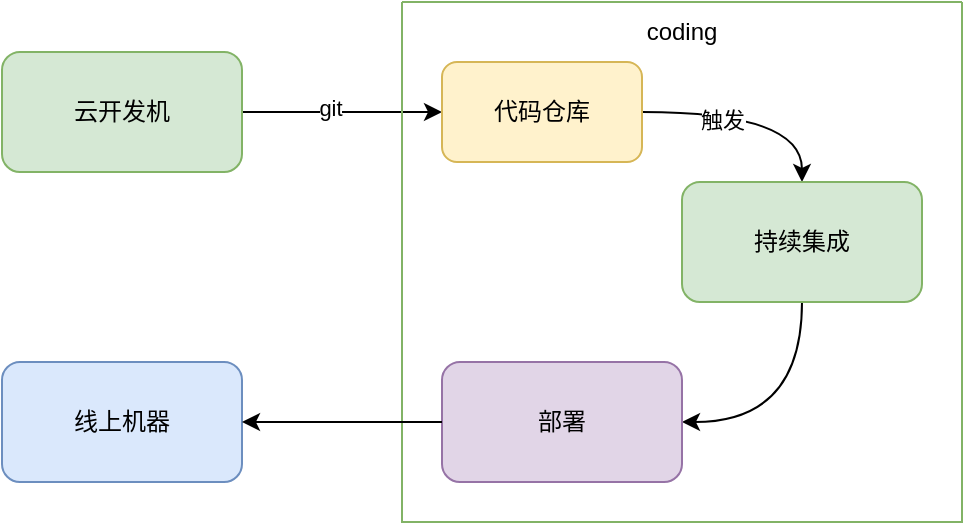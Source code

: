 <mxfile version="24.7.7">
  <diagram name="第 1 页" id="0SqWjQKYd_zknN7Euad0">
    <mxGraphModel dx="954" dy="605" grid="1" gridSize="10" guides="1" tooltips="1" connect="1" arrows="1" fold="1" page="1" pageScale="1" pageWidth="827" pageHeight="1169" math="0" shadow="0">
      <root>
        <mxCell id="0" />
        <mxCell id="1" parent="0" />
        <mxCell id="Ousyl8cmQgwuk56TgRzb-9" style="edgeStyle=entityRelationEdgeStyle;rounded=0;orthogonalLoop=1;jettySize=auto;html=1;exitX=1;exitY=0.5;exitDx=0;exitDy=0;entryX=0;entryY=0.5;entryDx=0;entryDy=0;" edge="1" parent="1" source="Ousyl8cmQgwuk56TgRzb-1" target="Ousyl8cmQgwuk56TgRzb-6">
          <mxGeometry relative="1" as="geometry" />
        </mxCell>
        <mxCell id="Ousyl8cmQgwuk56TgRzb-10" value="git" style="edgeLabel;html=1;align=center;verticalAlign=middle;resizable=0;points=[];" vertex="1" connectable="0" parent="Ousyl8cmQgwuk56TgRzb-9">
          <mxGeometry x="-0.121" y="2" relative="1" as="geometry">
            <mxPoint as="offset" />
          </mxGeometry>
        </mxCell>
        <mxCell id="Ousyl8cmQgwuk56TgRzb-1" value="云开发机" style="rounded=1;whiteSpace=wrap;html=1;fillColor=#d5e8d4;strokeColor=#82b366;" vertex="1" parent="1">
          <mxGeometry x="240" y="65" width="120" height="60" as="geometry" />
        </mxCell>
        <mxCell id="Ousyl8cmQgwuk56TgRzb-2" value="线上机器" style="rounded=1;whiteSpace=wrap;html=1;fillColor=#dae8fc;strokeColor=#6c8ebf;" vertex="1" parent="1">
          <mxGeometry x="240" y="220" width="120" height="60" as="geometry" />
        </mxCell>
        <mxCell id="Ousyl8cmQgwuk56TgRzb-3" value="" style="swimlane;startSize=0;fillColor=#d5e8d4;strokeColor=#82b366;" vertex="1" parent="1">
          <mxGeometry x="440" y="40" width="280" height="260" as="geometry" />
        </mxCell>
        <mxCell id="Ousyl8cmQgwuk56TgRzb-5" value="coding" style="text;html=1;align=center;verticalAlign=middle;whiteSpace=wrap;rounded=0;" vertex="1" parent="Ousyl8cmQgwuk56TgRzb-3">
          <mxGeometry x="110" width="60" height="30" as="geometry" />
        </mxCell>
        <mxCell id="Ousyl8cmQgwuk56TgRzb-11" style="edgeStyle=orthogonalEdgeStyle;rounded=0;orthogonalLoop=1;jettySize=auto;html=1;exitX=1;exitY=0.5;exitDx=0;exitDy=0;entryX=0.5;entryY=0;entryDx=0;entryDy=0;curved=1;" edge="1" parent="Ousyl8cmQgwuk56TgRzb-3" source="Ousyl8cmQgwuk56TgRzb-6" target="Ousyl8cmQgwuk56TgRzb-7">
          <mxGeometry relative="1" as="geometry" />
        </mxCell>
        <mxCell id="Ousyl8cmQgwuk56TgRzb-14" value="触发" style="edgeLabel;html=1;align=center;verticalAlign=middle;resizable=0;points=[];" vertex="1" connectable="0" parent="Ousyl8cmQgwuk56TgRzb-11">
          <mxGeometry x="-0.304" y="-4" relative="1" as="geometry">
            <mxPoint as="offset" />
          </mxGeometry>
        </mxCell>
        <mxCell id="Ousyl8cmQgwuk56TgRzb-6" value="代码仓库" style="rounded=1;whiteSpace=wrap;html=1;fillColor=#fff2cc;strokeColor=#d6b656;" vertex="1" parent="Ousyl8cmQgwuk56TgRzb-3">
          <mxGeometry x="20" y="30" width="100" height="50" as="geometry" />
        </mxCell>
        <mxCell id="Ousyl8cmQgwuk56TgRzb-12" style="edgeStyle=orthogonalEdgeStyle;rounded=0;orthogonalLoop=1;jettySize=auto;html=1;exitX=0.5;exitY=1;exitDx=0;exitDy=0;entryX=1;entryY=0.5;entryDx=0;entryDy=0;curved=1;" edge="1" parent="Ousyl8cmQgwuk56TgRzb-3" source="Ousyl8cmQgwuk56TgRzb-7" target="Ousyl8cmQgwuk56TgRzb-8">
          <mxGeometry relative="1" as="geometry" />
        </mxCell>
        <mxCell id="Ousyl8cmQgwuk56TgRzb-7" value="持续集成" style="rounded=1;whiteSpace=wrap;html=1;fillColor=#d5e8d4;strokeColor=#82b366;" vertex="1" parent="Ousyl8cmQgwuk56TgRzb-3">
          <mxGeometry x="140" y="90" width="120" height="60" as="geometry" />
        </mxCell>
        <mxCell id="Ousyl8cmQgwuk56TgRzb-8" value="部署" style="rounded=1;whiteSpace=wrap;html=1;fillColor=#e1d5e7;strokeColor=#9673a6;" vertex="1" parent="Ousyl8cmQgwuk56TgRzb-3">
          <mxGeometry x="20" y="180" width="120" height="60" as="geometry" />
        </mxCell>
        <mxCell id="Ousyl8cmQgwuk56TgRzb-13" style="edgeStyle=orthogonalEdgeStyle;rounded=0;orthogonalLoop=1;jettySize=auto;html=1;exitX=0;exitY=0.5;exitDx=0;exitDy=0;entryX=1;entryY=0.5;entryDx=0;entryDy=0;" edge="1" parent="1" source="Ousyl8cmQgwuk56TgRzb-8" target="Ousyl8cmQgwuk56TgRzb-2">
          <mxGeometry relative="1" as="geometry" />
        </mxCell>
      </root>
    </mxGraphModel>
  </diagram>
</mxfile>
